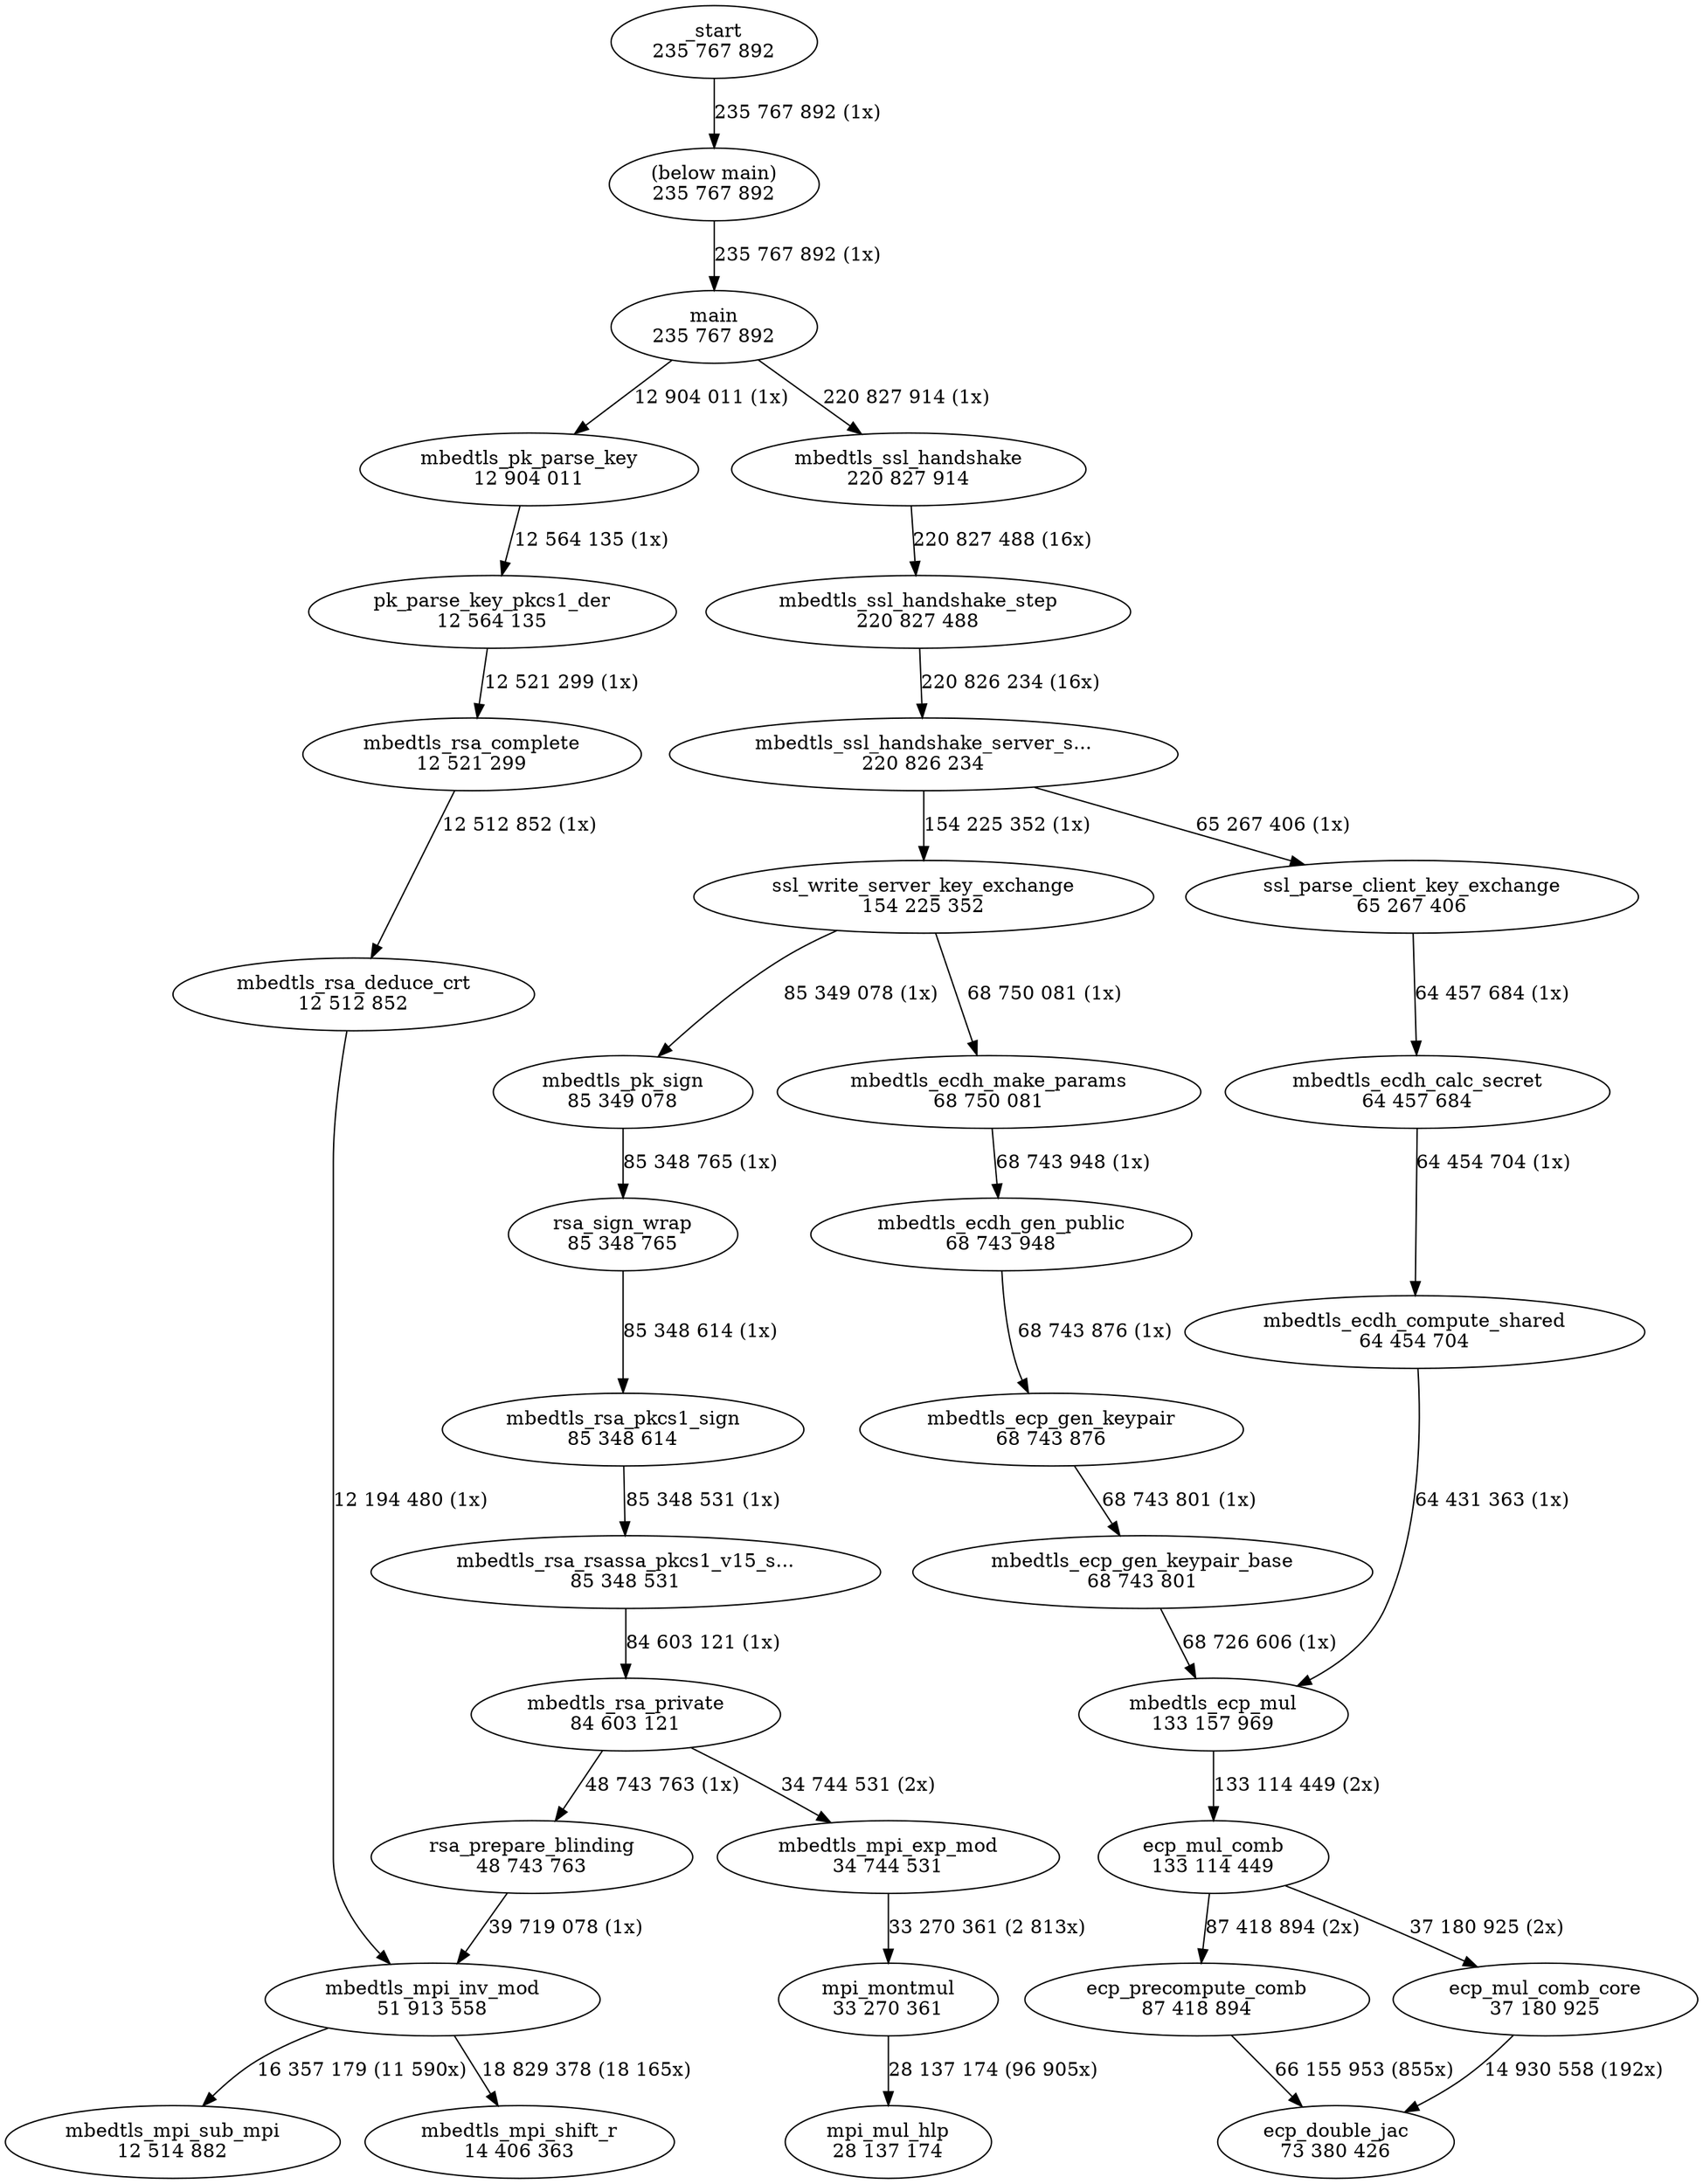 digraph "callgraph" {
  F5573bc470580 [label="mbedtls_pk_sign\n85 349 078"];
  F5573bc470ff0 [label="rsa_sign_wrap\n85 348 765"];
  F5573bc4744c0 [label="mbedtls_rsa_pkcs1_sign\n85 348 614"];
  F5573bc474c20 [label="mbedtls_rsa_rsassa_pkcs1_v15_s...\n85 348 531"];
  F5573bc475030 [label="rsa_prepare_blinding\n48 743 763"];
  F5573bc476a40 [label="mbedtls_mpi_inv_mod\n51 913 558"];
  F5573bc476f30 [label="mbedtls_mpi_exp_mod\n34 744 531"];
  F5573bc477450 [label="mbedtls_rsa_complete\n12 521 299"];
  F5573bc477db0 [label="mbedtls_rsa_deduce_crt\n12 512 852"];
  F5573bc4791e0 [label="mbedtls_rsa_private\n84 603 121"];
  F5573bc483b60 [label="mbedtls_mpi_sub_mpi\n12 514 882"];
  F5573bc4a1a60 [label="main\n235 767 892"];
  F5573bc4a52a0 [label="mbedtls_pk_parse_key\n12 904 011"];
  F5573bc4aa8b0 [label="mbedtls_ssl_handshake\n220 827 914"];
  F5573bc4d0120 [label="(below main)\n235 767 892"];
  F5573bc4d54e0 [label="ssl_write_server_key_exchange\n154 225 352"];
  F5573bc4d7df0 [label="mbedtls_ecdh_make_params\n68 750 081"];
  F5573bc4e4e70 [label="ssl_parse_client_key_exchange\n65 267 406"];
  F5573bc4e6470 [label="mbedtls_ecdh_calc_secret\n64 457 684"];
  F5573bc507960 [label="mbedtls_ssl_handshake_server_s...\n220 826 234"];
  F5573bc51a130 [label="mpi_mul_hlp\n28 137 174"];
  F5573bc51be50 [label="mpi_montmul\n33 270 361"];
  F5573bc523b80 [label="mbedtls_mpi_shift_r\n14 406 363"];
  F5573bc57b4a0 [label="mbedtls_ssl_handshake_step\n220 827 488"];
  F5573bc5d5170 [label="ecp_precompute_comb\n87 418 894"];
  F5573bc5d5c50 [label="ecp_double_jac\n73 380 426"];
  F5573bc5da5e0 [label="ecp_mul_comb\n133 114 449"];
  F5573bc5db960 [label="ecp_mul_comb_core\n37 180 925"];
  F5573bc5df8c0 [label="mbedtls_ecp_gen_keypair_base\n68 743 801"];
  F5573bc5e03d0 [label="mbedtls_ecp_mul\n133 157 969"];
  F5573bc5e2d80 [label="mbedtls_ecp_gen_keypair\n68 743 876"];
  F5573bc611ce0 [label="_start\n235 767 892"];
  F5573bc61c870 [label="mbedtls_ecdh_compute_shared\n64 454 704"];
  F5573bc61d6d0 [label="mbedtls_ecdh_gen_public\n68 743 948"];
  F5573bc622200 [label="pk_parse_key_pkcs1_der\n12 564 135"];
  F5573bc470580 -> F5573bc470ff0 [weight=2,label="85 348 765 (1x)"];
  F5573bc470ff0 -> F5573bc4744c0 [weight=2,label="85 348 614 (1x)"];
  F5573bc4744c0 -> F5573bc474c20 [weight=2,label="85 348 531 (1x)"];
  F5573bc474c20 -> F5573bc4791e0 [weight=2,label="84 603 121 (1x)"];
  F5573bc475030 -> F5573bc476a40 [weight=2,label="39 719 078 (1x)"];
  F5573bc476a40 -> F5573bc483b60 [weight=2,label="16 357 179 (11 590x)"];
  F5573bc476a40 -> F5573bc523b80 [weight=2,label="18 829 378 (18 165x)"];
  F5573bc476f30 -> F5573bc51be50 [weight=2,label="33 270 361 (2 813x)"];
  F5573bc477450 -> F5573bc477db0 [weight=2,label="12 512 852 (1x)"];
  F5573bc477db0 -> F5573bc476a40 [weight=2,label="12 194 480 (1x)"];
  F5573bc4791e0 -> F5573bc475030 [weight=2,label="48 743 763 (1x)"];
  F5573bc4791e0 -> F5573bc476f30 [weight=2,label="34 744 531 (2x)"];
  F5573bc4a1a60 -> F5573bc4a52a0 [weight=2,label="12 904 011 (1x)"];
  F5573bc4a1a60 -> F5573bc4aa8b0 [weight=2,label="220 827 914 (1x)"];
  F5573bc4a52a0 -> F5573bc622200 [weight=2,label="12 564 135 (1x)"];
  F5573bc4aa8b0 -> F5573bc57b4a0 [weight=2,label="220 827 488 (16x)"];
  F5573bc4d0120 -> F5573bc4a1a60 [weight=2,label="235 767 892 (1x)"];
  F5573bc4d54e0 -> F5573bc470580 [weight=2,label="85 349 078 (1x)"];
  F5573bc4d54e0 -> F5573bc4d7df0 [weight=2,label="68 750 081 (1x)"];
  F5573bc4d7df0 -> F5573bc61d6d0 [weight=2,label="68 743 948 (1x)"];
  F5573bc4e4e70 -> F5573bc4e6470 [weight=2,label="64 457 684 (1x)"];
  F5573bc4e6470 -> F5573bc61c870 [weight=2,label="64 454 704 (1x)"];
  F5573bc507960 -> F5573bc4d54e0 [weight=2,label="154 225 352 (1x)"];
  F5573bc507960 -> F5573bc4e4e70 [weight=2,label="65 267 406 (1x)"];
  F5573bc51be50 -> F5573bc51a130 [weight=2,label="28 137 174 (96 905x)"];
  F5573bc57b4a0 -> F5573bc507960 [weight=2,label="220 826 234 (16x)"];
  F5573bc5d5170 -> F5573bc5d5c50 [weight=2,label="66 155 953 (855x)"];
  F5573bc5da5e0 -> F5573bc5d5170 [weight=2,label="87 418 894 (2x)"];
  F5573bc5da5e0 -> F5573bc5db960 [weight=2,label="37 180 925 (2x)"];
  F5573bc5db960 -> F5573bc5d5c50 [weight=2,label="14 930 558 (192x)"];
  F5573bc5df8c0 -> F5573bc5e03d0 [weight=2,label="68 726 606 (1x)"];
  F5573bc5e03d0 -> F5573bc5da5e0 [weight=2,label="133 114 449 (2x)"];
  F5573bc5e2d80 -> F5573bc5df8c0 [weight=2,label="68 743 801 (1x)"];
  F5573bc611ce0 -> F5573bc4d0120 [weight=2,label="235 767 892 (1x)"];
  F5573bc61c870 -> F5573bc5e03d0 [weight=2,label="64 431 363 (1x)"];
  F5573bc61d6d0 -> F5573bc5e2d80 [weight=2,label="68 743 876 (1x)"];
  F5573bc622200 -> F5573bc477450 [weight=2,label="12 521 299 (1x)"];
}
